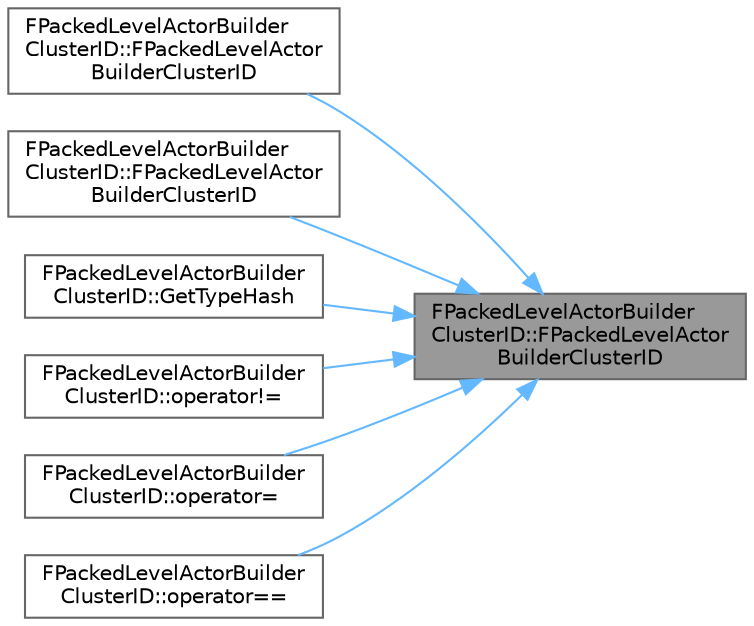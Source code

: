 digraph "FPackedLevelActorBuilderClusterID::FPackedLevelActorBuilderClusterID"
{
 // INTERACTIVE_SVG=YES
 // LATEX_PDF_SIZE
  bgcolor="transparent";
  edge [fontname=Helvetica,fontsize=10,labelfontname=Helvetica,labelfontsize=10];
  node [fontname=Helvetica,fontsize=10,shape=box,height=0.2,width=0.4];
  rankdir="RL";
  Node1 [id="Node000001",label="FPackedLevelActorBuilder\lClusterID::FPackedLevelActor\lBuilderClusterID",height=0.2,width=0.4,color="gray40", fillcolor="grey60", style="filled", fontcolor="black",tooltip=" "];
  Node1 -> Node2 [id="edge1_Node000001_Node000002",dir="back",color="steelblue1",style="solid",tooltip=" "];
  Node2 [id="Node000002",label="FPackedLevelActorBuilder\lClusterID::FPackedLevelActor\lBuilderClusterID",height=0.2,width=0.4,color="grey40", fillcolor="white", style="filled",URL="$d2/df0/classFPackedLevelActorBuilderClusterID.html#abac5f2dd44903871208dd044d811af09",tooltip=" "];
  Node1 -> Node3 [id="edge2_Node000001_Node000003",dir="back",color="steelblue1",style="solid",tooltip=" "];
  Node3 [id="Node000003",label="FPackedLevelActorBuilder\lClusterID::FPackedLevelActor\lBuilderClusterID",height=0.2,width=0.4,color="grey40", fillcolor="white", style="filled",URL="$d2/df0/classFPackedLevelActorBuilderClusterID.html#a83a31e447a23b96612eb3070ca689d6c",tooltip=" "];
  Node1 -> Node4 [id="edge3_Node000001_Node000004",dir="back",color="steelblue1",style="solid",tooltip=" "];
  Node4 [id="Node000004",label="FPackedLevelActorBuilder\lClusterID::GetTypeHash",height=0.2,width=0.4,color="grey40", fillcolor="white", style="filled",URL="$d2/df0/classFPackedLevelActorBuilderClusterID.html#af0dd7f8cbe4c38a806d096be3bcafe53",tooltip=" "];
  Node1 -> Node5 [id="edge4_Node000001_Node000005",dir="back",color="steelblue1",style="solid",tooltip=" "];
  Node5 [id="Node000005",label="FPackedLevelActorBuilder\lClusterID::operator!=",height=0.2,width=0.4,color="grey40", fillcolor="white", style="filled",URL="$d2/df0/classFPackedLevelActorBuilderClusterID.html#a06e01c49ea71ca4a73d9a1112956e971",tooltip=" "];
  Node1 -> Node6 [id="edge5_Node000001_Node000006",dir="back",color="steelblue1",style="solid",tooltip=" "];
  Node6 [id="Node000006",label="FPackedLevelActorBuilder\lClusterID::operator=",height=0.2,width=0.4,color="grey40", fillcolor="white", style="filled",URL="$d2/df0/classFPackedLevelActorBuilderClusterID.html#a7da548788d6e653b05b9795c8de9f0e9",tooltip=" "];
  Node1 -> Node7 [id="edge6_Node000001_Node000007",dir="back",color="steelblue1",style="solid",tooltip=" "];
  Node7 [id="Node000007",label="FPackedLevelActorBuilder\lClusterID::operator==",height=0.2,width=0.4,color="grey40", fillcolor="white", style="filled",URL="$d2/df0/classFPackedLevelActorBuilderClusterID.html#a8e1fe93c3573ffb266a888964d386b2f",tooltip=" "];
}
